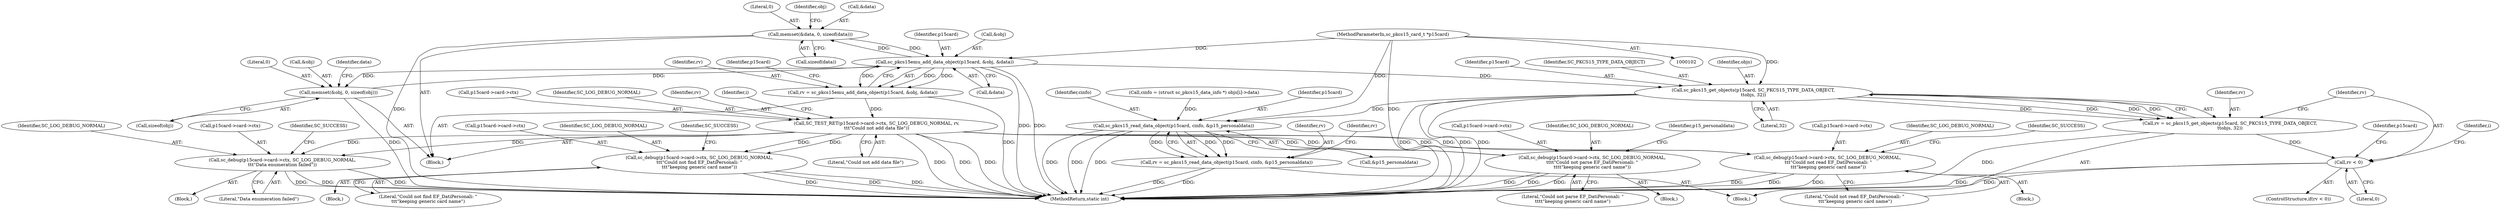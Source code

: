digraph "0_OpenSC_8fe377e93b4b56060e5bbfb6f3142ceaeca744fa_19@API" {
"1000160" [label="(Call,memset(&data, 0, sizeof(data)))"];
"1000205" [label="(Call,sc_pkcs15emu_add_data_object(p15card, &obj, &data))"];
"1000103" [label="(MethodParameterIn,sc_pkcs15_card_t *p15card)"];
"1000166" [label="(Call,memset(&obj, 0, sizeof(obj)))"];
"1000160" [label="(Call,memset(&data, 0, sizeof(data)))"];
"1000203" [label="(Call,rv = sc_pkcs15emu_add_data_object(p15card, &obj, &data))"];
"1000211" [label="(Call,SC_TEST_RET(p15card->card->ctx, SC_LOG_DEBUG_NORMAL, rv,\n\t\t\t\"Could not add data file\"))"];
"1000243" [label="(Call,sc_debug(p15card->card->ctx, SC_LOG_DEBUG_NORMAL,\n\t\t\t\"Data enumeration failed\"))"];
"1000287" [label="(Call,sc_debug(p15card->card->ctx, SC_LOG_DEBUG_NORMAL,\n\t\t\t\"Could not find EF_DatiPersonali: \"\n\t\t\t\"keeping generic card name\"))"];
"1000307" [label="(Call,sc_debug(p15card->card->ctx, SC_LOG_DEBUG_NORMAL,\n \t\t\t\"Could not read EF_DatiPersonali: \"\n \t\t\t\"keeping generic card name\"))"];
"1000328" [label="(Call,sc_debug(p15card->card->ctx, SC_LOG_DEBUG_NORMAL,\n\t\t\t\t\"Could not parse EF_DatiPersonali: \"\n\t\t\t\t\"keeping generic card name\"))"];
"1000233" [label="(Call,sc_pkcs15_get_objects(p15card, SC_PKCS15_TYPE_DATA_OBJECT,\n\t\tobjs, 32))"];
"1000231" [label="(Call,rv = sc_pkcs15_get_objects(p15card, SC_PKCS15_TYPE_DATA_OBJECT,\n\t\tobjs, 32))"];
"1000239" [label="(Call,rv < 0)"];
"1000299" [label="(Call,sc_pkcs15_read_data_object(p15card, cinfo, &p15_personaldata))"];
"1000297" [label="(Call,rv = sc_pkcs15_read_data_object(p15card, cinfo, &p15_personaldata))"];
"1000234" [label="(Identifier,p15card)"];
"1000249" [label="(Identifier,SC_LOG_DEBUG_NORMAL)"];
"1000307" [label="(Call,sc_debug(p15card->card->ctx, SC_LOG_DEBUG_NORMAL,\n \t\t\t\"Could not read EF_DatiPersonali: \"\n \t\t\t\"keeping generic card name\"))"];
"1000206" [label="(Identifier,p15card)"];
"1000219" [label="(Literal,\"Could not add data file\")"];
"1000244" [label="(Call,p15card->card->ctx)"];
"1000204" [label="(Identifier,rv)"];
"1000170" [label="(Call,sizeof(obj))"];
"1000308" [label="(Call,p15card->card->ctx)"];
"1000302" [label="(Call,&p15_personaldata)"];
"1000163" [label="(Literal,0)"];
"1000243" [label="(Call,sc_debug(p15card->card->ctx, SC_LOG_DEBUG_NORMAL,\n\t\t\t\"Data enumeration failed\"))"];
"1000235" [label="(Identifier,SC_PKCS15_TYPE_DATA_OBJECT)"];
"1000299" [label="(Call,sc_pkcs15_read_data_object(p15card, cinfo, &p15_personaldata))"];
"1000242" [label="(Block,)"];
"1000237" [label="(Literal,32)"];
"1000288" [label="(Call,p15card->card->ctx)"];
"1000232" [label="(Identifier,rv)"];
"1000167" [label="(Call,&obj)"];
"1000298" [label="(Identifier,rv)"];
"1000297" [label="(Call,rv = sc_pkcs15_read_data_object(p15card, cinfo, &p15_personaldata))"];
"1000286" [label="(Block,)"];
"1000166" [label="(Call,memset(&obj, 0, sizeof(obj)))"];
"1000212" [label="(Call,p15card->card->ctx)"];
"1000205" [label="(Call,sc_pkcs15emu_add_data_object(p15card, &obj, &data))"];
"1000174" [label="(Identifier,data)"];
"1000240" [label="(Identifier,rv)"];
"1000293" [label="(Identifier,SC_LOG_DEBUG_NORMAL)"];
"1000133" [label="(Block,)"];
"1000207" [label="(Call,&obj)"];
"1000236" [label="(Identifier,objs)"];
"1000255" [label="(Identifier,i)"];
"1000328" [label="(Call,sc_debug(p15card->card->ctx, SC_LOG_DEBUG_NORMAL,\n\t\t\t\t\"Could not parse EF_DatiPersonali: \"\n\t\t\t\t\"keeping generic card name\"))"];
"1000300" [label="(Identifier,p15card)"];
"1000168" [label="(Identifier,obj)"];
"1000301" [label="(Identifier,cinfo)"];
"1000211" [label="(Call,SC_TEST_RET(p15card->card->ctx, SC_LOG_DEBUG_NORMAL, rv,\n\t\t\t\"Could not add data file\"))"];
"1000263" [label="(Call,cinfo = (struct sc_pkcs15_data_info *) objs[i]->data)"];
"1000306" [label="(Block,)"];
"1000241" [label="(Literal,0)"];
"1000294" [label="(Literal,\"Could not find EF_DatiPersonali: \"\n\t\t\t\"keeping generic card name\")"];
"1000287" [label="(Call,sc_debug(p15card->card->ctx, SC_LOG_DEBUG_NORMAL,\n\t\t\t\"Could not find EF_DatiPersonali: \"\n\t\t\t\"keeping generic card name\"))"];
"1000238" [label="(ControlStructure,if(rv < 0))"];
"1000335" [label="(Literal,\"Could not parse EF_DatiPersonali: \"\n\t\t\t\t\"keeping generic card name\")"];
"1000352" [label="(MethodReturn,static int)"];
"1000231" [label="(Call,rv = sc_pkcs15_get_objects(p15card, SC_PKCS15_TYPE_DATA_OBJECT,\n\t\tobjs, 32))"];
"1000161" [label="(Call,&data)"];
"1000217" [label="(Identifier,SC_LOG_DEBUG_NORMAL)"];
"1000239" [label="(Call,rv < 0)"];
"1000246" [label="(Identifier,p15card)"];
"1000313" [label="(Identifier,SC_LOG_DEBUG_NORMAL)"];
"1000334" [label="(Identifier,SC_LOG_DEBUG_NORMAL)"];
"1000218" [label="(Identifier,rv)"];
"1000214" [label="(Identifier,p15card)"];
"1000337" [label="(Identifier,p15_personaldata)"];
"1000203" [label="(Call,rv = sc_pkcs15emu_add_data_object(p15card, &obj, &data))"];
"1000252" [label="(Identifier,SC_SUCCESS)"];
"1000233" [label="(Call,sc_pkcs15_get_objects(p15card, SC_PKCS15_TYPE_DATA_OBJECT,\n\t\tobjs, 32))"];
"1000209" [label="(Call,&data)"];
"1000296" [label="(Identifier,SC_SUCCESS)"];
"1000250" [label="(Literal,\"Data enumeration failed\")"];
"1000316" [label="(Identifier,SC_SUCCESS)"];
"1000329" [label="(Call,p15card->card->ctx)"];
"1000169" [label="(Literal,0)"];
"1000164" [label="(Call,sizeof(data))"];
"1000160" [label="(Call,memset(&data, 0, sizeof(data)))"];
"1000103" [label="(MethodParameterIn,sc_pkcs15_card_t *p15card)"];
"1000314" [label="(Literal,\"Could not read EF_DatiPersonali: \"\n \t\t\t\"keeping generic card name\")"];
"1000132" [label="(Identifier,i)"];
"1000104" [label="(Block,)"];
"1000305" [label="(Identifier,rv)"];
"1000327" [label="(Block,)"];
"1000160" -> "1000133"  [label="AST: "];
"1000160" -> "1000164"  [label="CFG: "];
"1000161" -> "1000160"  [label="AST: "];
"1000163" -> "1000160"  [label="AST: "];
"1000164" -> "1000160"  [label="AST: "];
"1000168" -> "1000160"  [label="CFG: "];
"1000160" -> "1000352"  [label="DDG: "];
"1000205" -> "1000160"  [label="DDG: "];
"1000160" -> "1000205"  [label="DDG: "];
"1000205" -> "1000203"  [label="AST: "];
"1000205" -> "1000209"  [label="CFG: "];
"1000206" -> "1000205"  [label="AST: "];
"1000207" -> "1000205"  [label="AST: "];
"1000209" -> "1000205"  [label="AST: "];
"1000203" -> "1000205"  [label="CFG: "];
"1000205" -> "1000352"  [label="DDG: "];
"1000205" -> "1000352"  [label="DDG: "];
"1000205" -> "1000166"  [label="DDG: "];
"1000205" -> "1000203"  [label="DDG: "];
"1000205" -> "1000203"  [label="DDG: "];
"1000205" -> "1000203"  [label="DDG: "];
"1000103" -> "1000205"  [label="DDG: "];
"1000166" -> "1000205"  [label="DDG: "];
"1000205" -> "1000233"  [label="DDG: "];
"1000103" -> "1000102"  [label="AST: "];
"1000103" -> "1000352"  [label="DDG: "];
"1000103" -> "1000233"  [label="DDG: "];
"1000103" -> "1000299"  [label="DDG: "];
"1000166" -> "1000133"  [label="AST: "];
"1000166" -> "1000170"  [label="CFG: "];
"1000167" -> "1000166"  [label="AST: "];
"1000169" -> "1000166"  [label="AST: "];
"1000170" -> "1000166"  [label="AST: "];
"1000174" -> "1000166"  [label="CFG: "];
"1000166" -> "1000352"  [label="DDG: "];
"1000203" -> "1000133"  [label="AST: "];
"1000204" -> "1000203"  [label="AST: "];
"1000214" -> "1000203"  [label="CFG: "];
"1000203" -> "1000352"  [label="DDG: "];
"1000203" -> "1000211"  [label="DDG: "];
"1000211" -> "1000133"  [label="AST: "];
"1000211" -> "1000219"  [label="CFG: "];
"1000212" -> "1000211"  [label="AST: "];
"1000217" -> "1000211"  [label="AST: "];
"1000218" -> "1000211"  [label="AST: "];
"1000219" -> "1000211"  [label="AST: "];
"1000132" -> "1000211"  [label="CFG: "];
"1000211" -> "1000352"  [label="DDG: "];
"1000211" -> "1000352"  [label="DDG: "];
"1000211" -> "1000352"  [label="DDG: "];
"1000211" -> "1000243"  [label="DDG: "];
"1000211" -> "1000243"  [label="DDG: "];
"1000211" -> "1000287"  [label="DDG: "];
"1000211" -> "1000287"  [label="DDG: "];
"1000211" -> "1000307"  [label="DDG: "];
"1000211" -> "1000307"  [label="DDG: "];
"1000211" -> "1000328"  [label="DDG: "];
"1000211" -> "1000328"  [label="DDG: "];
"1000243" -> "1000242"  [label="AST: "];
"1000243" -> "1000250"  [label="CFG: "];
"1000244" -> "1000243"  [label="AST: "];
"1000249" -> "1000243"  [label="AST: "];
"1000250" -> "1000243"  [label="AST: "];
"1000252" -> "1000243"  [label="CFG: "];
"1000243" -> "1000352"  [label="DDG: "];
"1000243" -> "1000352"  [label="DDG: "];
"1000243" -> "1000352"  [label="DDG: "];
"1000287" -> "1000286"  [label="AST: "];
"1000287" -> "1000294"  [label="CFG: "];
"1000288" -> "1000287"  [label="AST: "];
"1000293" -> "1000287"  [label="AST: "];
"1000294" -> "1000287"  [label="AST: "];
"1000296" -> "1000287"  [label="CFG: "];
"1000287" -> "1000352"  [label="DDG: "];
"1000287" -> "1000352"  [label="DDG: "];
"1000287" -> "1000352"  [label="DDG: "];
"1000307" -> "1000306"  [label="AST: "];
"1000307" -> "1000314"  [label="CFG: "];
"1000308" -> "1000307"  [label="AST: "];
"1000313" -> "1000307"  [label="AST: "];
"1000314" -> "1000307"  [label="AST: "];
"1000316" -> "1000307"  [label="CFG: "];
"1000307" -> "1000352"  [label="DDG: "];
"1000307" -> "1000352"  [label="DDG: "];
"1000307" -> "1000352"  [label="DDG: "];
"1000328" -> "1000327"  [label="AST: "];
"1000328" -> "1000335"  [label="CFG: "];
"1000329" -> "1000328"  [label="AST: "];
"1000334" -> "1000328"  [label="AST: "];
"1000335" -> "1000328"  [label="AST: "];
"1000337" -> "1000328"  [label="CFG: "];
"1000328" -> "1000352"  [label="DDG: "];
"1000328" -> "1000352"  [label="DDG: "];
"1000328" -> "1000352"  [label="DDG: "];
"1000233" -> "1000231"  [label="AST: "];
"1000233" -> "1000237"  [label="CFG: "];
"1000234" -> "1000233"  [label="AST: "];
"1000235" -> "1000233"  [label="AST: "];
"1000236" -> "1000233"  [label="AST: "];
"1000237" -> "1000233"  [label="AST: "];
"1000231" -> "1000233"  [label="CFG: "];
"1000233" -> "1000352"  [label="DDG: "];
"1000233" -> "1000352"  [label="DDG: "];
"1000233" -> "1000352"  [label="DDG: "];
"1000233" -> "1000231"  [label="DDG: "];
"1000233" -> "1000231"  [label="DDG: "];
"1000233" -> "1000231"  [label="DDG: "];
"1000233" -> "1000231"  [label="DDG: "];
"1000233" -> "1000299"  [label="DDG: "];
"1000231" -> "1000104"  [label="AST: "];
"1000232" -> "1000231"  [label="AST: "];
"1000240" -> "1000231"  [label="CFG: "];
"1000231" -> "1000352"  [label="DDG: "];
"1000231" -> "1000239"  [label="DDG: "];
"1000239" -> "1000238"  [label="AST: "];
"1000239" -> "1000241"  [label="CFG: "];
"1000240" -> "1000239"  [label="AST: "];
"1000241" -> "1000239"  [label="AST: "];
"1000246" -> "1000239"  [label="CFG: "];
"1000255" -> "1000239"  [label="CFG: "];
"1000239" -> "1000352"  [label="DDG: "];
"1000239" -> "1000352"  [label="DDG: "];
"1000299" -> "1000297"  [label="AST: "];
"1000299" -> "1000302"  [label="CFG: "];
"1000300" -> "1000299"  [label="AST: "];
"1000301" -> "1000299"  [label="AST: "];
"1000302" -> "1000299"  [label="AST: "];
"1000297" -> "1000299"  [label="CFG: "];
"1000299" -> "1000352"  [label="DDG: "];
"1000299" -> "1000352"  [label="DDG: "];
"1000299" -> "1000352"  [label="DDG: "];
"1000299" -> "1000297"  [label="DDG: "];
"1000299" -> "1000297"  [label="DDG: "];
"1000299" -> "1000297"  [label="DDG: "];
"1000263" -> "1000299"  [label="DDG: "];
"1000297" -> "1000104"  [label="AST: "];
"1000298" -> "1000297"  [label="AST: "];
"1000305" -> "1000297"  [label="CFG: "];
"1000297" -> "1000352"  [label="DDG: "];
"1000297" -> "1000352"  [label="DDG: "];
}
